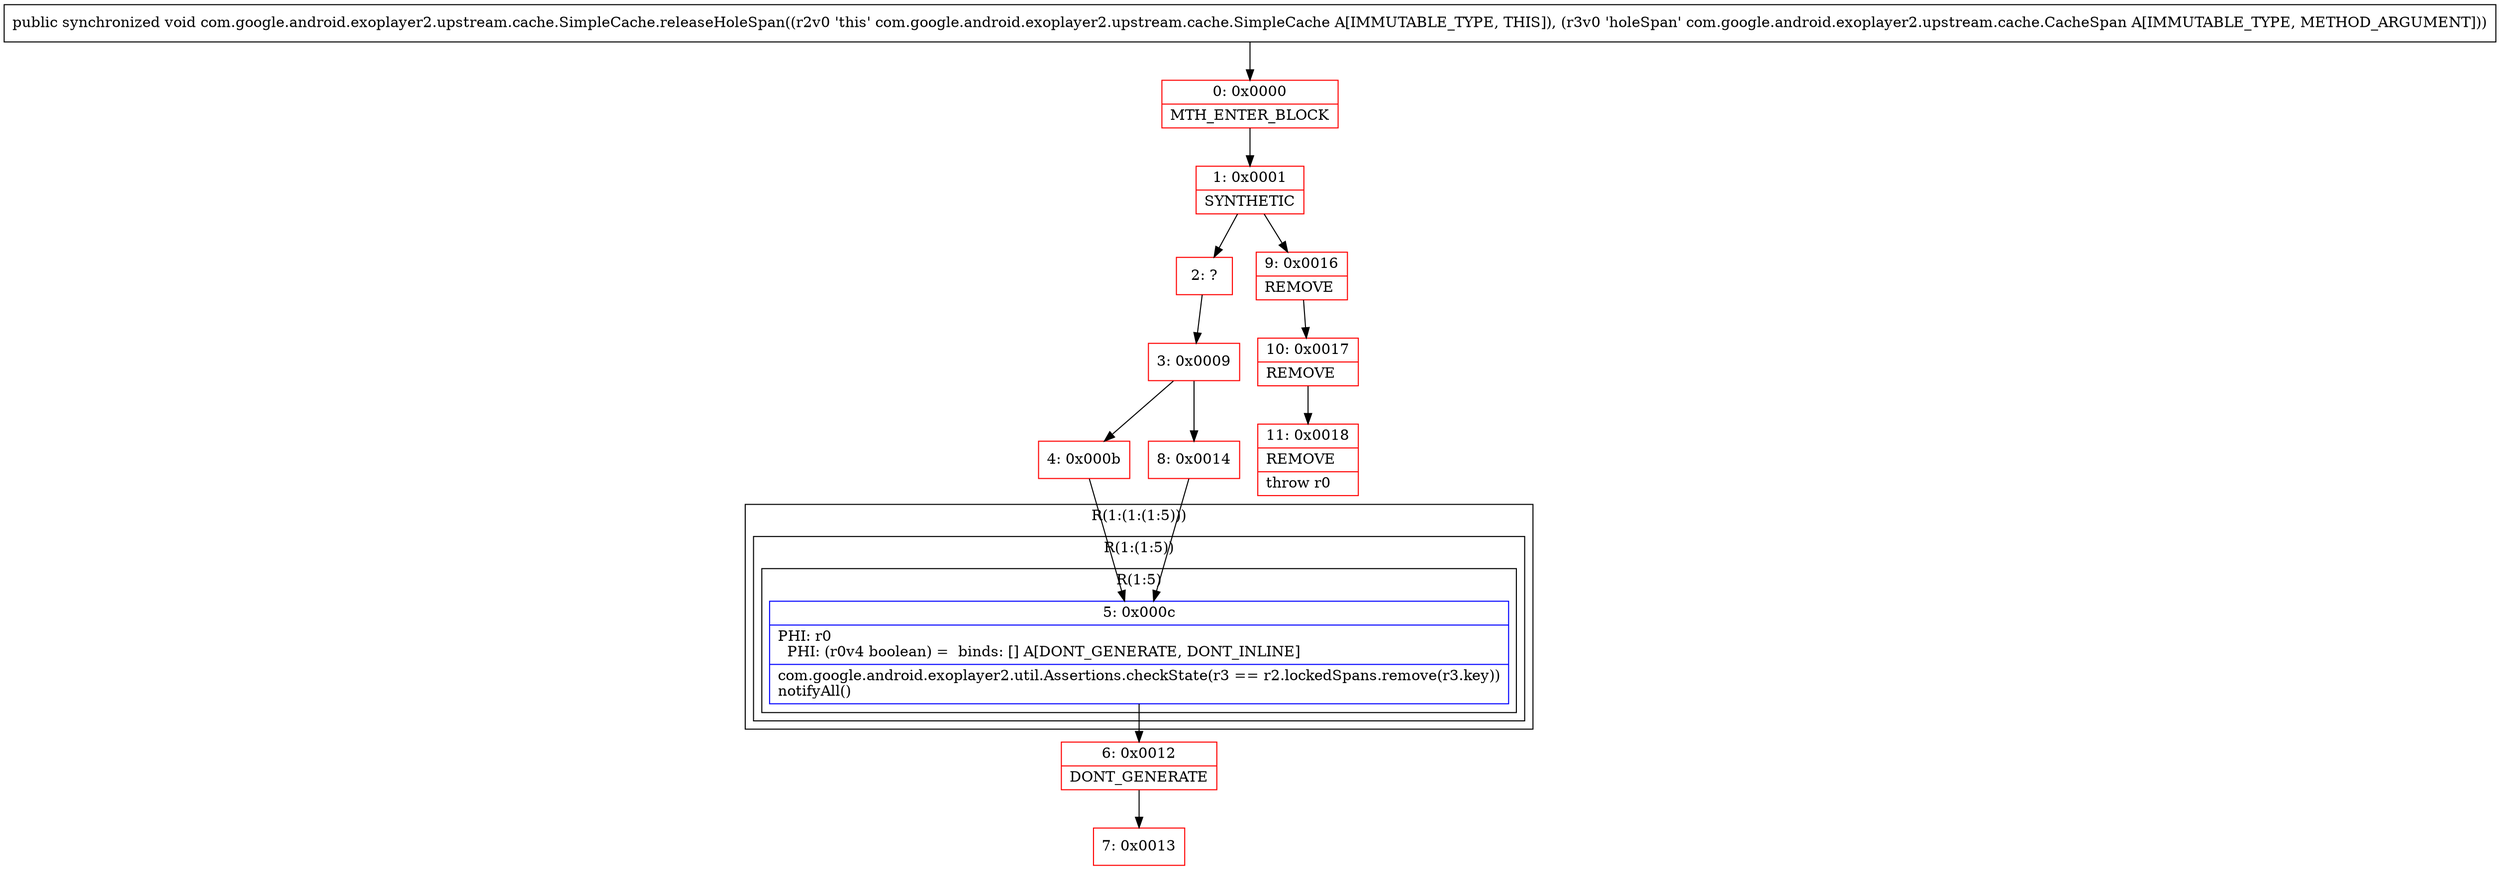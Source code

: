 digraph "CFG forcom.google.android.exoplayer2.upstream.cache.SimpleCache.releaseHoleSpan(Lcom\/google\/android\/exoplayer2\/upstream\/cache\/CacheSpan;)V" {
subgraph cluster_Region_382312097 {
label = "R(1:(1:(1:5)))";
node [shape=record,color=blue];
subgraph cluster_Region_1224269671 {
label = "R(1:(1:5))";
node [shape=record,color=blue];
subgraph cluster_Region_412382031 {
label = "R(1:5)";
node [shape=record,color=blue];
Node_5 [shape=record,label="{5\:\ 0x000c|PHI: r0 \l  PHI: (r0v4 boolean) =  binds: [] A[DONT_GENERATE, DONT_INLINE]\l|com.google.android.exoplayer2.util.Assertions.checkState(r3 == r2.lockedSpans.remove(r3.key))\lnotifyAll()\l}"];
}
}
}
Node_0 [shape=record,color=red,label="{0\:\ 0x0000|MTH_ENTER_BLOCK\l}"];
Node_1 [shape=record,color=red,label="{1\:\ 0x0001|SYNTHETIC\l}"];
Node_2 [shape=record,color=red,label="{2\:\ ?}"];
Node_3 [shape=record,color=red,label="{3\:\ 0x0009}"];
Node_4 [shape=record,color=red,label="{4\:\ 0x000b}"];
Node_6 [shape=record,color=red,label="{6\:\ 0x0012|DONT_GENERATE\l}"];
Node_7 [shape=record,color=red,label="{7\:\ 0x0013}"];
Node_8 [shape=record,color=red,label="{8\:\ 0x0014}"];
Node_9 [shape=record,color=red,label="{9\:\ 0x0016|REMOVE\l}"];
Node_10 [shape=record,color=red,label="{10\:\ 0x0017|REMOVE\l}"];
Node_11 [shape=record,color=red,label="{11\:\ 0x0018|REMOVE\l|throw r0\l}"];
MethodNode[shape=record,label="{public synchronized void com.google.android.exoplayer2.upstream.cache.SimpleCache.releaseHoleSpan((r2v0 'this' com.google.android.exoplayer2.upstream.cache.SimpleCache A[IMMUTABLE_TYPE, THIS]), (r3v0 'holeSpan' com.google.android.exoplayer2.upstream.cache.CacheSpan A[IMMUTABLE_TYPE, METHOD_ARGUMENT])) }"];
MethodNode -> Node_0;
Node_5 -> Node_6;
Node_0 -> Node_1;
Node_1 -> Node_2;
Node_1 -> Node_9;
Node_2 -> Node_3;
Node_3 -> Node_4;
Node_3 -> Node_8;
Node_4 -> Node_5;
Node_6 -> Node_7;
Node_8 -> Node_5;
Node_9 -> Node_10;
Node_10 -> Node_11;
}


